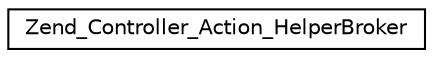 digraph G
{
  edge [fontname="Helvetica",fontsize="10",labelfontname="Helvetica",labelfontsize="10"];
  node [fontname="Helvetica",fontsize="10",shape=record];
  rankdir="LR";
  Node1 [label="Zend_Controller_Action_HelperBroker",height=0.2,width=0.4,color="black", fillcolor="white", style="filled",URL="$class_zend___controller___action___helper_broker.html"];
}
